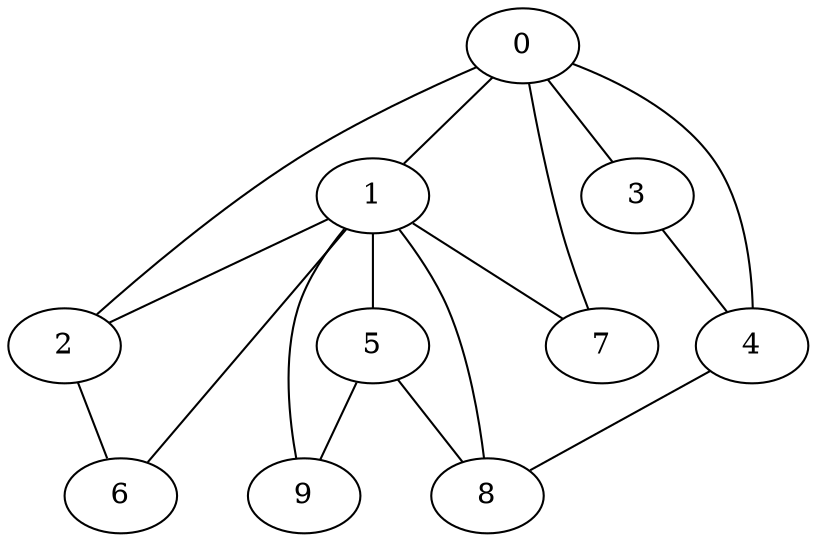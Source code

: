 
graph graphname {
    0 -- 1
0 -- 2
0 -- 3
0 -- 4
0 -- 7
1 -- 5
1 -- 6
1 -- 7
1 -- 8
1 -- 9
1 -- 2
2 -- 6
3 -- 4
4 -- 8
5 -- 9
5 -- 8

}
